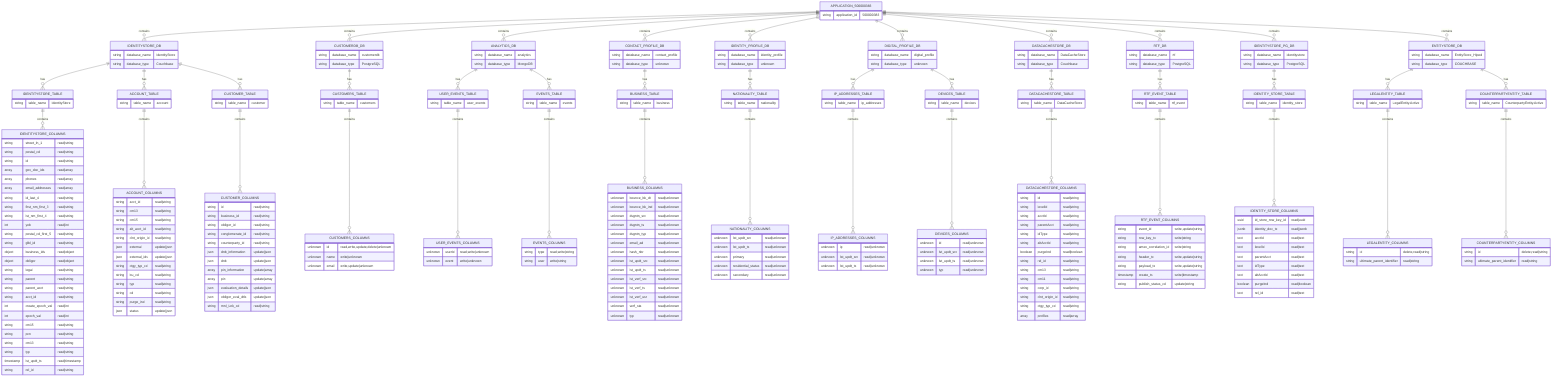 erDiagram
    APPLICATION_500000383 {
        string application_id "500000383"
    }
    
    %% IdentityStore Database
    IDENTITYSTORE_DB {
        string database_name "IdentityStore"
        string database_type "Couchbase"
    }
    
    IDENTITYSTORE_TABLE {
        string table_name "IdentityStore"
    }
    
    IDENTITYSTORE_COLUMNS {
        string street_ln_1 "read|string"
        string postal_cd "read|string"  
        string id "read|string"
        array gov_doc_ids "read|array"
        array phones "read|array"
        array email_addresses "read|array"
        string id_last_4 "read|string"
        string first_nm_first_3 "read|string"
        string lst_nm_first_4 "read|string"
        int yob "read|int"
        string postal_cd_first_5 "read|string"
        string glbl_id "read|string"
        object business_ids "read|object"
        object obligor "read|object"
        string legal "read|string"
        string parent "read|string"
        string parent_acct "read|string"
        string acct_id "read|string"
        int create_epoch_val "read|int"
        int epoch_val "read|int"
        string cm15 "read|string"
        string pcn "read|string"
        string cm13 "read|string"
        string typ "read|string"
        timestamp lst_updt_ts "read|timestamp"
        string rel_id "read|string"
    }
    
    ACCOUNT_TABLE {
        string table_name "account"
    }
    
    ACCOUNT_COLUMNS {
        string acct_id "read|string"
        string cm13 "read|string"
        string cm15 "read|string"
        string alt_acct_id "read|string"
        string clnt_origin_id "read|string"
        json external "update|json"
        json external_ids "update|json"
        string ctgy_typ_cd "read|string"
        string bu_cd "read|string"
        string typ "read|string"
        string cd "read|string"
        string purge_ind "read|string"
        json status "update|json"
    }
    
    CUSTOMER_TABLE {
        string table_name "customer"
    }
    
    CUSTOMER_COLUMNS {
        string id "read|string"
        string business_id "read|string"
        string obligor_id "read|string"
        string conglomerate_id "read|string"
        string counterparty_id "read|string"
        json dnb_information "update|json"
        json dnb "update|json"
        array pin_information "update|array"
        array pin "update|array"
        json evaluation_details "update|json"
        json obligor_eval_dtls "update|json"
        string mnl_Lnk_cd "read|string"
    }
    
    %% CustomerDB Database
    CUSTOMERDB_DB {
        string database_name "customerdb"
        string database_type "PostgreSQL"
    }
    
    CUSTOMERS_TABLE {
        string table_name "customers"
    }
    
    CUSTOMERS_COLUMNS {
        unknown id "read,write,update,delete|unknown"
        unknown name "write|unknown"
        unknown email "write,update|unknown"
    }
    
    %% Analytics Database
    ANALYTICS_DB {
        string database_name "analytics"
        string database_type "MongoDB"
    }
    
    USER_EVENTS_TABLE {
        string table_name "user_events"
    }
    
    USER_EVENTS_COLUMNS {
        unknown userId "read,write|unknown"
        unknown event "write|unknown"
    }
    
    EVENTS_TABLE {
        string table_name "events"
    }
    
    EVENTS_COLUMNS {
        string type "read,write|string"
        string user "write|string"
    }
    
    %% Contact Profile Database
    CONTACT_PROFILE_DB {
        string database_name "contact_profile"
        string database_type "unknown"
    }
    
    BUSINESS_TABLE {
        string table_name "business"
    }
    
    BUSINESS_COLUMNS {
        unknown bounce_bk_dt "read|unknown"
        unknown bounce_bk_ind "read|unknown"
        unknown dsgntn_src "read|unknown"
        unknown dsgntn_ts "read|unknown"
        unknown dsgntn_typ "read|unknown"
        unknown email_ad "read|unknown"
        unknown hash_nbr "read|unknown"
        unknown lst_updt_src "read|unknown"
        unknown lst_updt_ts "read|unknown"
        unknown lst_verf_src "read|unknown"
        unknown lst_verf_ts "read|unknown"
        unknown lst_verf_usr "read|unknown"
        unknown verf_sta "read|unknown"
        unknown typ "read|unknown"
    }
    
    %% Identity Profile Database
    IDENTITY_PROFILE_DB {
        string database_name "identity_profile"
        string database_type "unknown"
    }
    
    NATIONALITY_TABLE {
        string table_name "nationality"
    }
    
    NATIONALITY_COLUMNS {
        unknown lst_updt_src "read|unknown"
        unknown lst_updt_ts "read|unknown"
        unknown primary "read|unknown"
        unknown residential_status "read|unknown"
        unknown secondary "read|unknown"
    }
    
    %% Digital Profile Database  
    DIGITAL_PROFILE_DB {
        string database_name "digital_profile"
        string database_type "unknown"
    }
    
    IP_ADDRESSES_TABLE {
        string table_name "ip_addresses"
    }
    
    IP_ADDRESSES_COLUMNS {
        unknown ip "read|unknown"
        unknown lst_updt_src "read|unknown"
        unknown lst_updt_ts "read|unknown"
    }
    
    DEVICES_TABLE {
        string table_name "devices"
    }
    
    DEVICES_COLUMNS {
        unknown id "read|unknown"
        unknown lst_updt_src "read|unknown"
        unknown lst_updt_ts "read|unknown"
        unknown typ "read|unknown"
    }
    
    %% DataCacheStore Database
    DATACACHESTORE_DB {
        string database_name "DataCacheStore"
        string database_type "Couchbase"
    }
    
    DATACACHESTORE_TABLE {
        string table_name "DataCacheStore"
    }
    
    DATACACHESTORE_COLUMNS {
        string id "read|string"
        string levelId "read|string"
        string acctId "read|string"
        string parentAcct "read|string"
        string idType "read|string"
        string altAcctId "read|string"
        boolean purgeInd "read|boolean"
        string rel_id "read|string"
        string cm13 "read|string"
        string cm11 "read|string"
        string corp_id "read|string"
        string clnt_origin_id "read|string"
        string ctgy_typ_cd "read|string"
        array profiles "read|array"
    }
    
    %% RTF Database
    RTF_DB {
        string database_name "rtf"
        string database_type "PostgreSQL"
    }
    
    RTF_EVENT_TABLE {
        string table_name "rtf_event"
    }
    
    RTF_EVENT_COLUMNS {
        string event_id "write,update|string"
        string row_key_tx "write|string"
        string amex_correlation_id "write|string"
        string header_tx "write,update|string"
        string payload_tx "write,update|string"
        timestamp create_ts "write|timestamp"
        string publish_status_cd "update|string"
    }
    
    %% IdentityStore PostgreSQL
    IDENTITYSTORE_PG_DB {
        string database_name "identitystore"
        string database_type "PostgreSQL"
    }
    
    IDENTITY_STORE_TABLE {
        string table_name "identity_store"
    }
    
    IDENTITY_STORE_COLUMNS {
        uuid id_store_row_key_id "read|uuid"
        jsonb identity_doc_tx "read|jsonb"
        text acctId "read|text"
        text levelId "read|text"
        text parentAcct "read|text"
        text idType "read|text"
        text altAcctId "read|text"
        boolean purgeInd "read|boolean"
        text rel_id "read|text"
    }
    
    %% EntityStore Database
    ENTITYSTORE_DB {
        string database_name "EntityStore_Hiped"
        string database_type "COUCHBASE"
    }
    
    LEGALENTITY_TABLE {
        string table_name "LegalEntity.Active"
    }
    
    LEGALENTITY_COLUMNS {
        string id "delete,read|string"
        string ultimate_parent_identifier "read|string"
    }
    
    COUNTERPARTYENTITY_TABLE {
        string table_name "CounterpartyEntity.Active"
    }
    
    COUNTERPARTYENTITY_COLUMNS {
        string id "delete,read|string"
        string ultimate_parent_identifier "read|string"
    }
    
    %% Relationships
    APPLICATION_500000383 ||--o{ IDENTITYSTORE_DB : contains
    APPLICATION_500000383 ||--o{ CUSTOMERDB_DB : contains
    APPLICATION_500000383 ||--o{ ANALYTICS_DB : contains
    APPLICATION_500000383 ||--o{ CONTACT_PROFILE_DB : contains
    APPLICATION_500000383 ||--o{ IDENTITY_PROFILE_DB : contains
    APPLICATION_500000383 ||--o{ DIGITAL_PROFILE_DB : contains
    APPLICATION_500000383 ||--o{ DATACACHESTORE_DB : contains
    APPLICATION_500000383 ||--o{ RTF_DB : contains
    APPLICATION_500000383 ||--o{ IDENTITYSTORE_PG_DB : contains
    APPLICATION_500000383 ||--o{ ENTITYSTORE_DB : contains
    
    IDENTITYSTORE_DB ||--o{ IDENTITYSTORE_TABLE : has
    IDENTITYSTORE_DB ||--o{ ACCOUNT_TABLE : has
    IDENTITYSTORE_DB ||--o{ CUSTOMER_TABLE : has
    
    IDENTITYSTORE_TABLE ||--o{ IDENTITYSTORE_COLUMNS : contains
    ACCOUNT_TABLE ||--o{ ACCOUNT_COLUMNS : contains
    CUSTOMER_TABLE ||--o{ CUSTOMER_COLUMNS : contains
    
    CUSTOMERDB_DB ||--o{ CUSTOMERS_TABLE : has
    CUSTOMERS_TABLE ||--o{ CUSTOMERS_COLUMNS : contains
    
    ANALYTICS_DB ||--o{ USER_EVENTS_TABLE : has
    ANALYTICS_DB ||--o{ EVENTS_TABLE : has
    USER_EVENTS_TABLE ||--o{ USER_EVENTS_COLUMNS : contains
    EVENTS_TABLE ||--o{ EVENTS_COLUMNS : contains
    
    CONTACT_PROFILE_DB ||--o{ BUSINESS_TABLE : has
    BUSINESS_TABLE ||--o{ BUSINESS_COLUMNS : contains
    
    IDENTITY_PROFILE_DB ||--o{ NATIONALITY_TABLE : has
    NATIONALITY_TABLE ||--o{ NATIONALITY_COLUMNS : contains
    
    DIGITAL_PROFILE_DB ||--o{ IP_ADDRESSES_TABLE : has
    DIGITAL_PROFILE_DB ||--o{ DEVICES_TABLE : has
    IP_ADDRESSES_TABLE ||--o{ IP_ADDRESSES_COLUMNS : contains
    DEVICES_TABLE ||--o{ DEVICES_COLUMNS : contains
    
    DATACACHESTORE_DB ||--o{ DATACACHESTORE_TABLE : has
    DATACACHESTORE_TABLE ||--o{ DATACACHESTORE_COLUMNS : contains
    
    RTF_DB ||--o{ RTF_EVENT_TABLE : has
    RTF_EVENT_TABLE ||--o{ RTF_EVENT_COLUMNS : contains
    
    IDENTITYSTORE_PG_DB ||--o{ IDENTITY_STORE_TABLE : has
    IDENTITY_STORE_TABLE ||--o{ IDENTITY_STORE_COLUMNS : contains
    
    ENTITYSTORE_DB ||--o{ LEGALENTITY_TABLE : has
    ENTITYSTORE_DB ||--o{ COUNTERPARTYENTITY_TABLE : has
    LEGALENTITY_TABLE ||--o{ LEGALENTITY_COLUMNS : contains
    COUNTERPARTYENTITY_TABLE ||--o{ COUNTERPARTYENTITY_COLUMNS : contains